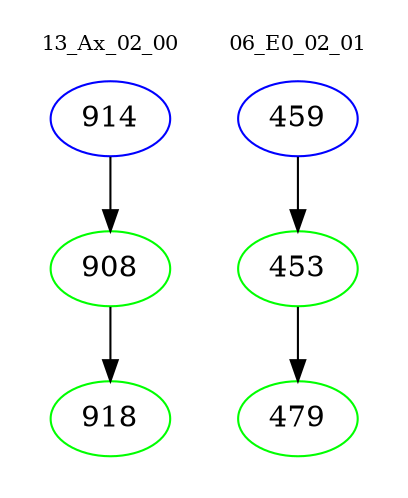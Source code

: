 digraph{
subgraph cluster_0 {
color = white
label = "13_Ax_02_00";
fontsize=10;
T0_914 [label="914", color="blue"]
T0_914 -> T0_908 [color="black"]
T0_908 [label="908", color="green"]
T0_908 -> T0_918 [color="black"]
T0_918 [label="918", color="green"]
}
subgraph cluster_1 {
color = white
label = "06_E0_02_01";
fontsize=10;
T1_459 [label="459", color="blue"]
T1_459 -> T1_453 [color="black"]
T1_453 [label="453", color="green"]
T1_453 -> T1_479 [color="black"]
T1_479 [label="479", color="green"]
}
}
